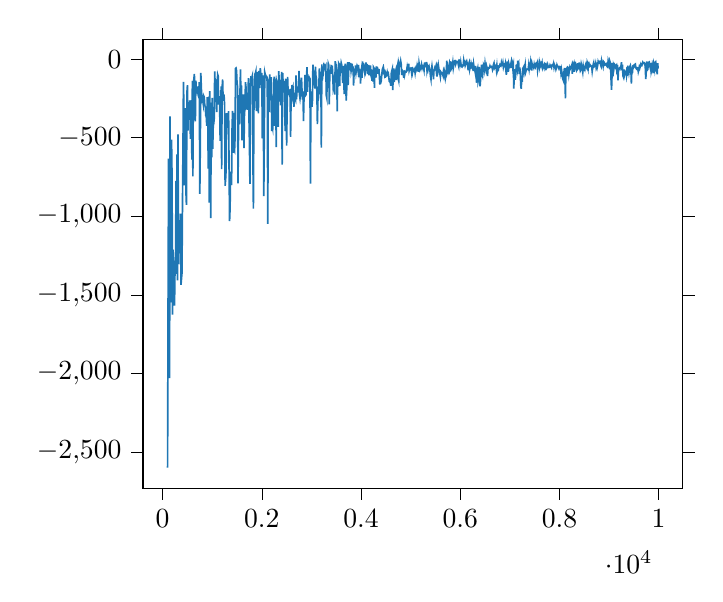 % This file was created by tikzplotlib v0.9.1.
\begin{tikzpicture}

\definecolor{color0}{rgb}{0.122,0.467,0.706}

\begin{axis}[
tick align=outside,
tick pos=both,
x grid style={white!69.02!black},
xmin=-394.5, xmax=10484.5,
xtick style={color=black},
y grid style={white!69.02!black},
ymin=-2728.891, ymax=123.07,
ytick style={color=black}
]
\addplot [semithick, color0]
table {%
100 -2599.257
110 -1533.548
120 -632.72
130 -1262.152
140 -2029.047
150 -363.554
160 -1349.939
170 -1548.1
180 -512.078
190 -750.888
200 -1626.04
210 -1212.311
220 -1273.51
230 -1305.677
240 -1568.802
250 -1333.304
260 -1363.352
270 -775.311
280 -1366.51
290 -606.095
300 -1407.212
310 -479.227
320 -1303.569
330 -1118.021
340 -1216.629
350 -1128.975
360 -982.623
370 -1436.297
380 -1398.511
390 -1363.031
400 -941.104
410 -581.639
420 -145.677
430 -323.094
440 -803.718
450 -549.624
460 -311.709
470 -842.86
480 -927.753
490 -215.175
500 -166.35
510 -454.87
520 -321.306
530 -300.985
540 -330.284
550 -262.193
560 -507.373
570 -354.903
580 -260.916
590 -639.792
600 -139.264
610 -745.899
620 -176.015
630 -126.081
640 -94.821
650 -217.646
660 -396.341
670 -137.017
680 -193.85
690 -202.093
700 -178.197
710 -178.06
720 -232.866
730 -241.913
740 -146.581
750 -856.758
760 -534.597
770 -88.17
780 -175.428
790 -257.524
800 -245.268
810 -266.037
820 -287.585
830 -235.306
840 -242.847
850 -295.915
860 -302.793
870 -359.002
880 -364.324
890 -424.254
900 -242.056
910 -365.09
920 -696.628
930 -238.868
940 -913.213
950 -204.159
960 -495.377
970 -1011.467
980 -277.225
990 -624.41
1000 -247.052
1010 -570.952
1020 -426.44
1030 -409.659
1040 -379.941
1050 -78.392
1060 -174.636
1070 -162.809
1080 -249.4
1090 -336.764
1100 -158.506
1110 -97.974
1120 -108.025
1130 -289.968
1140 -235.401
1150 -290.535
1160 -519.73
1170 -346.949
1180 -173.272
1190 -700.581
1200 -180.985
1210 -129.926
1220 -264.694
1230 -242.367
1240 -237.839
1250 -296.418
1260 -806.298
1270 -765.456
1280 -702.662
1290 -344.006
1300 -371.503
1310 -383.499
1320 -437.076
1330 -331.767
1340 -706.105
1350 -1030.33
1360 -949.569
1370 -715.619
1380 -763.928
1390 -801.067
1400 -443.927
1410 -329.163
1420 -596.539
1430 -342.277
1440 -580.667
1450 -587.132
1460 -502.748
1470 -59.321
1480 -56.663
1490 -73.528
1500 -151.679
1510 -172.694
1520 -790.129
1530 -455.255
1540 -228.447
1550 -414.597
1560 -210.211
1570 -66.149
1580 -274.998
1590 -167.971
1600 -517.276
1610 -226.193
1620 -286.703
1630 -224.713
1640 -565.774
1650 -341.63
1660 -320.553
1670 -146.793
1680 -175.958
1690 -260.299
1700 -321.64
1710 -298.354
1720 -254.123
1730 -120.732
1740 -353.728
1750 -528.531
1760 -794.405
1770 -172.35
1780 -116.031
1790 -118.348
1800 -115.437
1810 -104.252
1820 -609.961
1830 -950.681
1840 -329.558
1850 -218.811
1860 -96.324
1870 -89.444
1880 -76.981
1890 -330.335
1900 -122.793
1910 -82.352
1920 -117.769
1930 -344.97
1940 -74.814
1950 -122.219
1960 -184.093
1970 -57.0
1980 -113.223
1990 -123.1
2000 -87.609
2010 -503.995
2020 -104.215
2030 -251.71
2040 -871.889
2050 -459.215
2060 -84.951
2070 -99.143
2080 -103.161
2090 -115.389
2100 -118.712
2110 -151.919
2120 -1047.583
2130 -144.048
2140 -155.539
2150 -336.835
2160 -97.93
2170 -260.38
2180 -154.057
2190 -114.292
2200 -457.393
2210 -420.854
2220 -439.317
2230 -370.063
2240 -157.223
2250 -111.116
2260 -424.928
2270 -161.508
2280 -147.499
2290 -559.7
2300 -138.731
2310 -149.124
2320 -163.108
2330 -431.76
2340 -76.421
2350 -132.052
2360 -136.588
2370 -169.467
2380 -294.22
2390 -165.638
2400 -81.868
2410 -671.011
2420 -88.427
2430 -160.197
2440 -137.99
2450 -213.766
2460 -159.526
2470 -457.896
2480 -123.784
2490 -168.488
2500 -550.508
2510 -321.811
2520 -113.544
2530 -211.697
2540 -200.972
2550 -215.769
2560 -199.189
2570 -196.992
2580 -494.634
2590 -243.632
2600 -283.492
2610 -164.927
2620 -207.026
2630 -188.288
2640 -239.773
2650 -302.889
2660 -213.543
2670 -240.141
2680 -251.604
2690 -103.06
2700 -256.425
2710 -181.264
2720 -189.061
2730 -207.514
2740 -208.184
2750 -74.525
2760 -228.433
2770 -250.751
2780 -222.428
2790 -157.956
2800 -118.285
2810 -200.226
2820 -257.192
2830 -204.826
2840 -393.705
2850 -250.492
2860 -233.408
2870 -100.756
2880 -231.425
2890 -227.104
2900 -133.872
2910 -51.143
2920 -207.633
2930 -136.202
2940 -133.969
2950 -113.279
2960 -120.317
2970 -123.964
2980 -791.342
2990 -232.374
3000 -205.192
3010 -303.267
3020 -265.261
3030 -35.318
3040 -166.847
3050 -72.936
3060 -142.279
3070 -187.413
3080 -47.87
3090 -105.277
3100 -124.058
3110 -208.511
3120 -413.921
3130 -264.128
3140 -258.692
3150 -169.609
3160 -58.837
3170 -223.964
3180 -88.426
3190 -88.785
3200 -563.815
3210 -33.758
3220 -136.084
3230 -80.853
3240 -88.317
3250 -46.81
3260 -58.05
3270 -44.27
3280 -56.247
3290 -47.125
3300 -230.665
3310 -246.772
3320 -77.088
3330 -103.787
3340 -28.443
3350 -38.127
3360 -288.649
3370 -97.061
3380 -80.483
3390 -70.117
3400 -36.365
3410 -94.379
3420 -42.471
3430 -105.996
3440 -186.911
3450 -172.282
3460 -103.209
3470 -225.65
3480 -13.491
3490 -30.743
3500 -36.486
3510 -77.552
3520 -331.86
3530 -68.259
3540 -174.85
3550 -26.786
3560 -32.702
3570 -169.735
3580 -28.205
3590 -55.748
3600 -23.88
3610 -36.368
3620 -62.351
3630 -152.076
3640 -44.221
3650 -71.862
3660 -223.403
3670 -95.457
3680 -28.953
3690 -51.721
3700 -264.672
3710 -204.205
3720 -90.657
3730 -19.587
3740 -165.369
3750 -73.548
3760 -19.338
3770 -51.088
3780 -59.99
3790 -23.914
3800 -74.083
3810 -53.444
3820 -28.565
3830 -79.409
3840 -46.679
3850 -167.799
3860 -62.884
3870 -90.049
3880 -74.327
3890 -40.484
3900 -82.325
3910 -58.443
3920 -40.964
3930 -48.076
3940 -73.514
3950 -37.524
3960 -112.621
3970 -67.95
3980 -70.063
3990 -155.428
4000 -81.467
4010 -60.644
4020 -119.312
4030 -14.496
4040 -70.186
4050 -25.038
4060 -59.488
4070 -79.052
4080 -33.886
4090 -60.058
4100 -21.462
4110 -62.372
4120 -31.344
4130 -94.577
4140 -67.679
4150 -36.767
4160 -102.576
4170 -60.82
4180 -45.388
4190 -45.417
4200 -94.157
4210 -86.512
4220 -138.551
4230 -88.264
4240 -142.739
4250 -51.115
4260 -57.067
4270 -182.659
4280 -54.062
4290 -89.843
4300 -116.845
4310 -51.223
4320 -51.927
4330 -53.346
4340 -88.34
4350 -87.755
4360 -61.881
4370 -108.879
4380 -162.8
4390 -112.697
4400 -113.543
4410 -126.985
4420 -92.542
4430 -66.198
4440 -57.007
4450 -97.268
4460 -70.199
4470 -90.666
4480 -66.861
4490 -118.8
4500 -80.065
4510 -106.695
4520 -103.46
4530 -83.929
4540 -96.899
4550 -91.947
4560 -115.104
4570 -141.993
4580 -142.66
4590 -148.816
4600 -169.67
4610 -90.947
4620 -75.502
4630 -63.55
4640 -196.78
4650 -79.417
4660 -59.538
4670 -146.656
4680 -67.418
4690 -89.008
4700 -74.711
4710 -133.506
4720 -73.066
4730 -54.633
4740 -36.155
4750 -124.253
4760 -138.336
4770 -32.649
4780 -44.364
4790 -36.652
4800 -13.514
4810 -31.936
4820 -101.299
4830 -70.488
4840 -75.256
4850 -77.904
4860 -118.715
4870 -71.428
4880 -97.565
4890 -79.646
4900 -79.081
4910 -80.708
4920 -71.912
4930 -49.957
4940 -67.663
4950 -62.926
4960 -29.015
4970 -73.654
4980 -61.635
4990 -62.985
5000 -58.929
5010 -65.636
5020 -87.905
5030 -52.3
5040 -81.557
5050 -64.215
5060 -71.192
5070 -75.826
5080 -67.075
5090 -88.297
5100 -62.285
5110 -71.481
5120 -60.58
5130 -40.683
5140 -57.868
5150 -46.098
5160 -81.262
5170 -25.378
5180 -45.213
5190 -67.169
5200 -58.463
5210 -52.256
5220 -34.974
5230 -55.155
5240 -40.186
5250 -40.85
5260 -56.582
5270 -71.745
5280 -22.011
5290 -47.888
5300 -47.751
5310 -45.225
5320 -18.587
5330 -70.732
5340 -49.874
5350 -66.08
5360 -50.014
5370 -44.076
5380 -64.351
5390 -73.656
5400 -109.243
5410 -128.046
5420 -65.371
5430 -43.493
5440 -67.783
5450 -71.836
5460 -127.964
5470 -73.69
5480 -69.409
5490 -52.669
5500 -57.676
5510 -45.395
5520 -83.895
5530 -111.368
5540 -56.358
5550 -71.124
5560 -42.305
5570 -64.403
5580 -74.723
5590 -94.779
5600 -113.892
5610 -84.69
5620 -91.602
5630 -88.007
5640 -90.984
5650 -101.919
5660 -80.835
5670 -101.928
5680 -80.25
5690 -98.929
5700 -124.282
5710 -107.252
5720 -65.483
5730 -9.76
5740 -82.746
5750 -71.335
5760 -79.635
5770 -43.783
5780 -29.345
5790 -64.151
5800 -48.236
5810 -14.069
5820 -62.677
5830 -55.988
5840 -40.989
5850 -19.656
5860 -56.509
5870 -36.517
5880 -32.857
5890 -9.758
5900 -9.528
5910 -31.723
5920 -21.298
5930 -16.671
5940 -19.665
5950 -16.555
5960 -33.391
5970 -46.424
5980 -6.565
5990 -8.004
6000 -47.425
6010 -21.287
6020 -44.992
6030 -40.144
6040 -46.899
6050 -39.878
6060 -40.714
6070 -8.109
6080 -26.658
6090 -19.618
6100 -41.002
6110 -30.715
6120 -20.624
6130 -12.925
6140 -28.804
6150 -40.814
6160 -70.533
6170 -30.769
6180 -21.202
6190 -65.995
6200 -50.876
6210 -53.417
6220 -28.674
6230 -43.191
6240 -33.17
6250 -28.658
6260 -75.793
6270 -33.647
6280 -57.431
6290 -63.576
6300 -81.137
6310 -42.731
6320 -109.373
6330 -150.092
6340 -76.553
6350 -62.257
6360 -141.318
6370 -125.46
6380 -49.276
6390 -121.93
6400 -173.681
6410 -127.368
6420 -68.572
6430 -35.443
6440 -98.349
6450 -108.378
6460 -71.898
6470 -33.355
6480 -39.871
6490 -63.58
6500 -27.111
6510 -51.633
6520 -66.803
6530 -43.641
6540 -56.892
6550 -107.567
6560 -57.27
6570 -59.43
6580 -54.331
6590 -55.965
6600 -43.115
6610 -51.004
6620 -50.186
6630 -47.336
6640 -51.484
6650 -67.313
6660 -55.585
6670 -33.887
6680 -25.238
6690 -58.481
6700 -52.835
6710 -43.418
6720 -38.994
6730 -68.796
6740 -41.185
6750 -71.617
6760 -58.735
6770 -64.376
6780 -46.236
6790 -48.082
6800 -36.321
6810 -42.387
6820 -44.373
6830 -23.475
6840 -38.841
6850 -40.063
6860 -23.655
6870 -51.289
6880 -37.991
6890 -33.796
6900 -42.307
6910 -27.976
6920 -69.607
6930 -100.226
6940 -34.842
6950 -19.875
6960 -20.432
6970 -81.459
6980 -29.843
6990 -43.249
7000 -49.811
7010 -45.646
7020 -30.446
7030 -57.571
7040 -8.544
7050 -17.401
7060 -55.755
7070 -39.825
7080 -188.357
7090 -64.806
7100 -88.019
7110 -131.14
7120 -89.1
7130 -39.691
7140 -38.001
7150 -60.273
7160 -10.214
7170 -48.0
7180 -35.13
7190 -95.613
7200 -53.67
7210 -81.813
7220 -169.114
7230 -189.408
7240 -105.724
7250 -144.023
7260 -59.392
7270 -55.458
7280 -49.056
7290 -79.808
7300 -58.898
7310 -37.199
7320 -82.257
7330 -71.403
7340 -65.168
7350 -64.456
7360 -62.952
7370 -65.662
7380 -38.445
7390 -63.627
7400 -40.346
7410 -48.785
7420 -19.273
7430 -45.953
7440 -73.002
7450 -32.924
7460 -47.085
7470 -45.499
7480 -54.094
7490 -34.296
7500 -50.464
7510 -54.168
7520 -28.565
7530 -25.898
7540 -37.556
7550 -26.3
7560 -70.438
7570 -47.393
7580 -42.778
7590 -22.42
7600 -48.481
7610 -28.022
7620 -40.409
7630 -30.569
7640 -41.391
7650 -25.731
7660 -56.633
7670 -47.071
7680 -40.563
7690 -52.704
7700 -28.832
7710 -32.779
7720 -51.143
7730 -38.862
7740 -52.783
7750 -42.921
7760 -33.332
7770 -49.916
7780 -47.232
7790 -52.466
7800 -50.96
7810 -38.379
7820 -45.352
7830 -48.615
7840 -55.229
7850 -37.644
7860 -36.121
7870 -39.761
7880 -28.139
7890 -51.902
7900 -35.706
7910 -42.784
7920 -46.358
7930 -65.32
7940 -56.421
7950 -37.318
7960 -46.306
7970 -45.929
7980 -50.182
7990 -60.061
8000 -51.354
8010 -47.343
8020 -49.257
8030 -83.833
8040 -64.854
8050 -85.921
8060 -117.306
8070 -128.817
8080 -137.142
8090 -85.622
8100 -60.403
8110 -60.364
8120 -249.481
8130 -70.22
8140 -63.95
8150 -109.269
8160 -61.422
8170 -52.528
8180 -56.753
8190 -94.063
8200 -70.287
8210 -51.326
8220 -60.063
8230 -52.524
8240 -49.85
8250 -38.412
8260 -94.022
8270 -31.057
8280 -38.118
8290 -28.128
8300 -80.123
8310 -55.464
8320 -17.046
8330 -53.005
8340 -47.292
8350 -70.31
8360 -63.45
8370 -26.042
8380 -57.992
8390 -53.011
8400 -20.739
8410 -55.945
8420 -74.348
8430 -66.935
8440 -31.458
8450 -44.442
8460 -65.508
8470 -83.964
8480 -47.375
8490 -68.696
8500 -65.548
8510 -70.428
8520 -42.758
8530 -33.372
8540 -46.633
8550 -54.318
8560 -19.221
8570 -28.401
8580 -52.239
8590 -16.544
8600 -48.949
8610 -45.761
8620 -37.357
8630 -41.599
8640 -44.004
8650 -49.375
8660 -78.703
8670 -55.982
8680 -34.389
8690 -23.066
8700 -48.116
8710 -45.128
8720 -45.843
8730 -29.388
8740 -54.723
8750 -42.433
8760 -55.207
8770 -40.183
8780 -16.084
8790 -25.407
8800 -24.694
8810 -14.111
8820 -13.695
8830 -37.344
8840 -46.099
8850 -9.754
8860 -23.841
8870 -32.028
8880 -46.5
8890 -15.931
8900 -19.968
8910 -39.222
8920 -37.742
8930 -31.535
8940 -28.198
8950 -27.059
8960 -47.137
8970 -50.493
8980 -16.765
8990 -33.878
9000 -42.907
9010 -8.218
9020 -17.242
9030 -29.573
9040 -127.918
9050 -195.046
9060 -100.873
9070 -23.435
9080 -109.904
9090 -42.454
9100 -55.119
9110 -32.51
9120 -36.008
9130 -49.329
9140 -41.764
9150 -37.639
9160 -96.784
9170 -36.158
9180 -135.265
9190 -71.989
9200 -61.858
9210 -57.527
9220 -62.263
9230 -51.816
9240 -46.321
9250 -20.107
9260 -71.054
9270 -35.117
9280 -106.326
9290 -114.597
9300 -66.342
9310 -101.621
9320 -86.92
9330 -80.975
9340 -77.282
9350 -100.425
9360 -56.21
9370 -51.865
9380 -81.245
9390 -68.648
9400 -88.972
9410 -66.705
9420 -46.957
9430 -40.165
9440 -61.579
9450 -155.679
9460 -57.28
9470 -90.761
9480 -43.073
9490 -40.951
9500 -51.621
9510 -45.824
9520 -33.425
9530 -31.383
9540 -54.93
9550 -61.242
9560 -64.215
9570 -55.343
9580 -55.681
9590 -81.017
9600 -69.067
9610 -49.062
9620 -57.261
9630 -45.438
9640 -33.021
9650 -41.999
9660 -42.221
9670 -30.276
9680 -20.077
9690 -26.311
9700 -22.507
9710 -22.872
9720 -27.712
9730 -49.572
9740 -127.498
9750 -75.785
9760 -14.102
9770 -70.22
9780 -66.399
9790 -39.682
9800 -20.489
9810 -18.474
9820 -40.581
9830 -54.461
9840 -25.1
9850 -82.639
9860 -69.765
9870 -42.058
9880 -59.686
9890 -89.616
9900 -23.332
9910 -33.901
9920 -59.63
9930 -20.338
9940 -16.955
9950 -65.431
9960 -61.145
9970 -96.238
9980 -26.086
9990 -59.821
};
\end{axis}

\end{tikzpicture}
